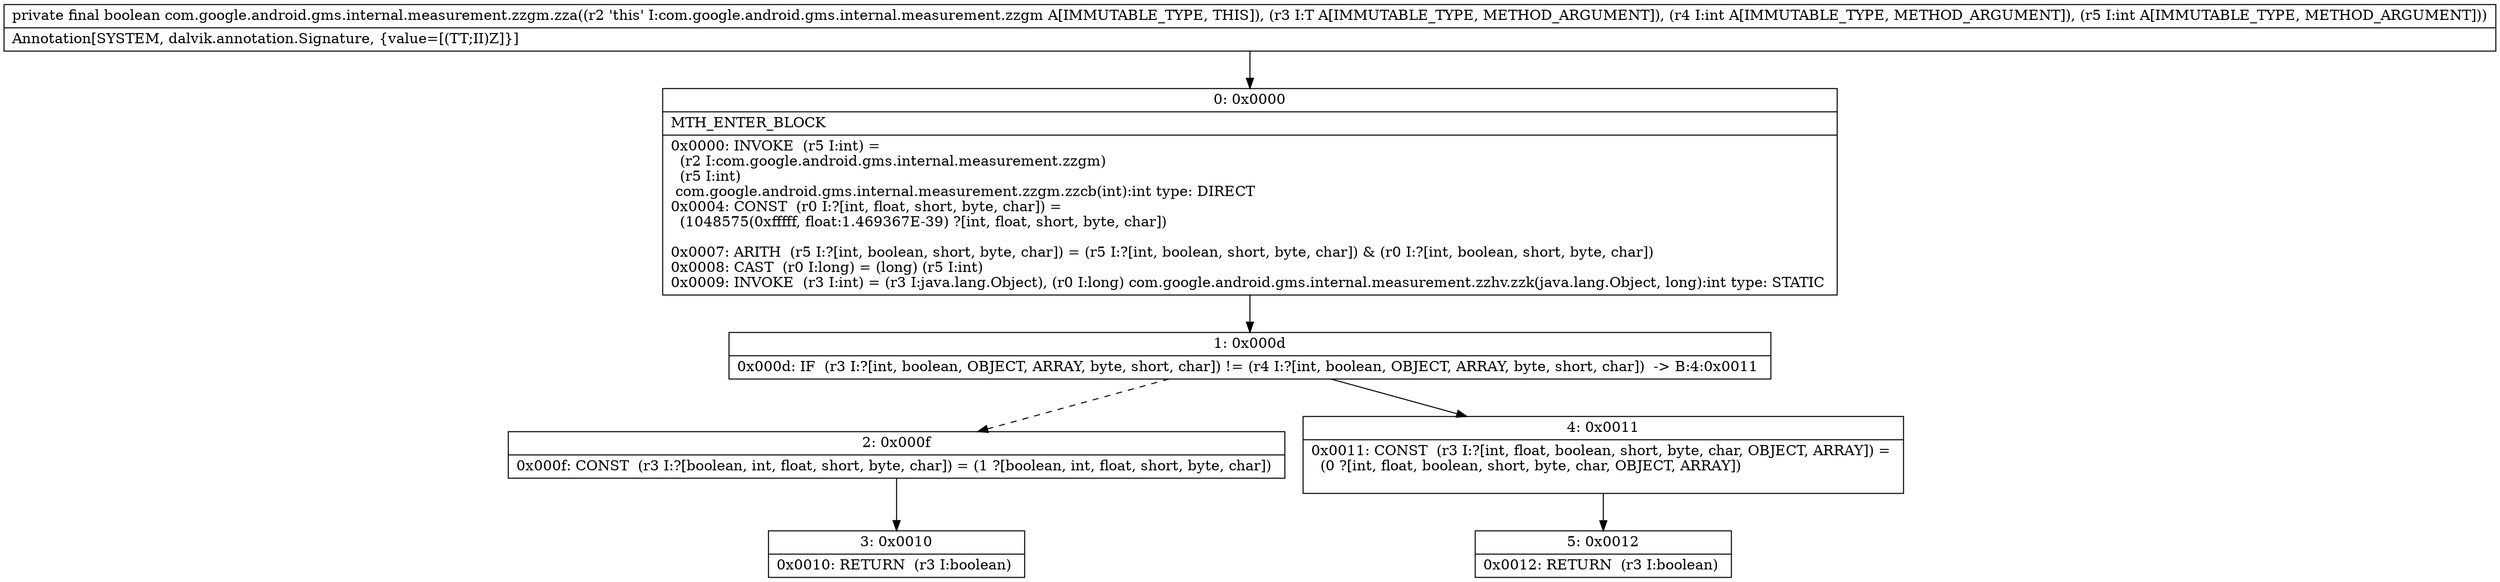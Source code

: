 digraph "CFG forcom.google.android.gms.internal.measurement.zzgm.zza(Ljava\/lang\/Object;II)Z" {
Node_0 [shape=record,label="{0\:\ 0x0000|MTH_ENTER_BLOCK\l|0x0000: INVOKE  (r5 I:int) = \l  (r2 I:com.google.android.gms.internal.measurement.zzgm)\l  (r5 I:int)\l com.google.android.gms.internal.measurement.zzgm.zzcb(int):int type: DIRECT \l0x0004: CONST  (r0 I:?[int, float, short, byte, char]) = \l  (1048575(0xfffff, float:1.469367E\-39) ?[int, float, short, byte, char])\l \l0x0007: ARITH  (r5 I:?[int, boolean, short, byte, char]) = (r5 I:?[int, boolean, short, byte, char]) & (r0 I:?[int, boolean, short, byte, char]) \l0x0008: CAST  (r0 I:long) = (long) (r5 I:int) \l0x0009: INVOKE  (r3 I:int) = (r3 I:java.lang.Object), (r0 I:long) com.google.android.gms.internal.measurement.zzhv.zzk(java.lang.Object, long):int type: STATIC \l}"];
Node_1 [shape=record,label="{1\:\ 0x000d|0x000d: IF  (r3 I:?[int, boolean, OBJECT, ARRAY, byte, short, char]) != (r4 I:?[int, boolean, OBJECT, ARRAY, byte, short, char])  \-\> B:4:0x0011 \l}"];
Node_2 [shape=record,label="{2\:\ 0x000f|0x000f: CONST  (r3 I:?[boolean, int, float, short, byte, char]) = (1 ?[boolean, int, float, short, byte, char]) \l}"];
Node_3 [shape=record,label="{3\:\ 0x0010|0x0010: RETURN  (r3 I:boolean) \l}"];
Node_4 [shape=record,label="{4\:\ 0x0011|0x0011: CONST  (r3 I:?[int, float, boolean, short, byte, char, OBJECT, ARRAY]) = \l  (0 ?[int, float, boolean, short, byte, char, OBJECT, ARRAY])\l \l}"];
Node_5 [shape=record,label="{5\:\ 0x0012|0x0012: RETURN  (r3 I:boolean) \l}"];
MethodNode[shape=record,label="{private final boolean com.google.android.gms.internal.measurement.zzgm.zza((r2 'this' I:com.google.android.gms.internal.measurement.zzgm A[IMMUTABLE_TYPE, THIS]), (r3 I:T A[IMMUTABLE_TYPE, METHOD_ARGUMENT]), (r4 I:int A[IMMUTABLE_TYPE, METHOD_ARGUMENT]), (r5 I:int A[IMMUTABLE_TYPE, METHOD_ARGUMENT]))  | Annotation[SYSTEM, dalvik.annotation.Signature, \{value=[(TT;II)Z]\}]\l}"];
MethodNode -> Node_0;
Node_0 -> Node_1;
Node_1 -> Node_2[style=dashed];
Node_1 -> Node_4;
Node_2 -> Node_3;
Node_4 -> Node_5;
}

